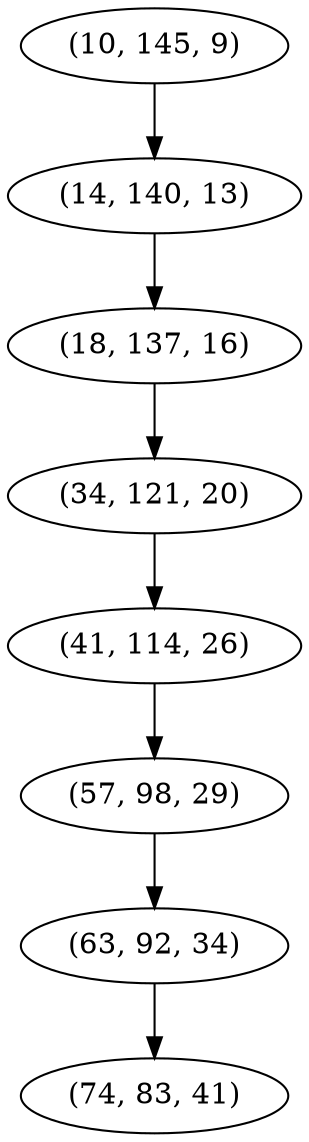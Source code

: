 digraph tree {
    "(10, 145, 9)";
    "(14, 140, 13)";
    "(18, 137, 16)";
    "(34, 121, 20)";
    "(41, 114, 26)";
    "(57, 98, 29)";
    "(63, 92, 34)";
    "(74, 83, 41)";
    "(10, 145, 9)" -> "(14, 140, 13)";
    "(14, 140, 13)" -> "(18, 137, 16)";
    "(18, 137, 16)" -> "(34, 121, 20)";
    "(34, 121, 20)" -> "(41, 114, 26)";
    "(41, 114, 26)" -> "(57, 98, 29)";
    "(57, 98, 29)" -> "(63, 92, 34)";
    "(63, 92, 34)" -> "(74, 83, 41)";
}

